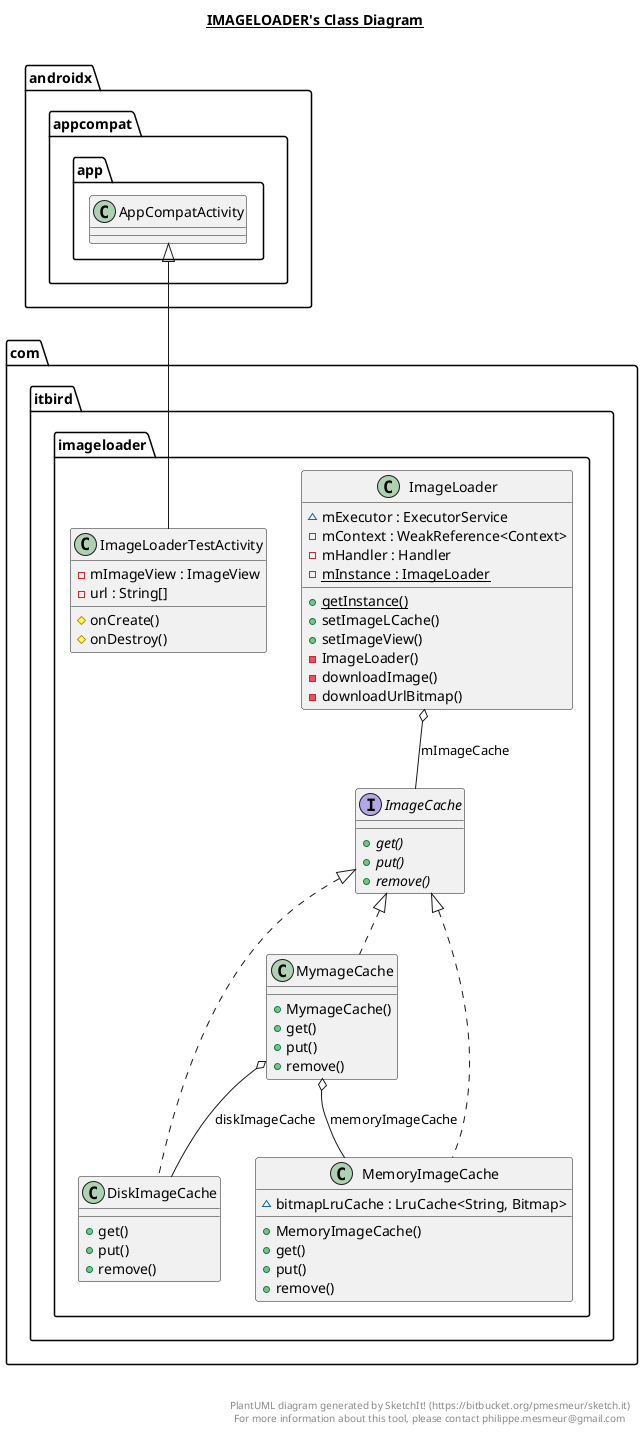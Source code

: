 @startuml

title __IMAGELOADER's Class Diagram__\n

  namespace com.itbird {
    namespace imageloader {
      class com.itbird.imageloader.DiskImageCache {
          + get()
          + put()
          + remove()
      }
    }
  }
  

  namespace com.itbird {
    namespace imageloader {
      interface com.itbird.imageloader.ImageCache {
          {abstract} + get()
          {abstract} + put()
          {abstract} + remove()
      }
    }
  }
  

  namespace com.itbird {
    namespace imageloader {
      class com.itbird.imageloader.ImageLoader {
          ~ mExecutor : ExecutorService
          - mContext : WeakReference<Context>
          - mHandler : Handler
          {static} - mInstance : ImageLoader
          {static} + getInstance()
          + setImageLCache()
          + setImageView()
          - ImageLoader()
          - downloadImage()
          - downloadUrlBitmap()
      }
    }
  }
  

  namespace com.itbird {
    namespace imageloader {
      class com.itbird.imageloader.ImageLoaderTestActivity {
          - mImageView : ImageView
          - url : String[]
          # onCreate()
          # onDestroy()
      }
    }
  }
  

  namespace com.itbird {
    namespace imageloader {
      class com.itbird.imageloader.MemoryImageCache {
          ~ bitmapLruCache : LruCache<String, Bitmap>
          + MemoryImageCache()
          + get()
          + put()
          + remove()
      }
    }
  }
  

  namespace com.itbird {
    namespace imageloader {
      class com.itbird.imageloader.MymageCache {
          + MymageCache()
          + get()
          + put()
          + remove()
      }
    }
  }
  

  com.itbird.imageloader.DiskImageCache .up.|> com.itbird.imageloader.ImageCache
  com.itbird.imageloader.ImageLoader o-- com.itbird.imageloader.ImageCache : mImageCache
  com.itbird.imageloader.ImageLoaderTestActivity -up-|> androidx.appcompat.app.AppCompatActivity
  com.itbird.imageloader.MemoryImageCache .up.|> com.itbird.imageloader.ImageCache
  com.itbird.imageloader.MymageCache .up.|> com.itbird.imageloader.ImageCache
  com.itbird.imageloader.MymageCache o-- com.itbird.imageloader.DiskImageCache : diskImageCache
  com.itbird.imageloader.MymageCache o-- com.itbird.imageloader.MemoryImageCache : memoryImageCache


right footer


PlantUML diagram generated by SketchIt! (https://bitbucket.org/pmesmeur/sketch.it)
For more information about this tool, please contact philippe.mesmeur@gmail.com
endfooter

@enduml
